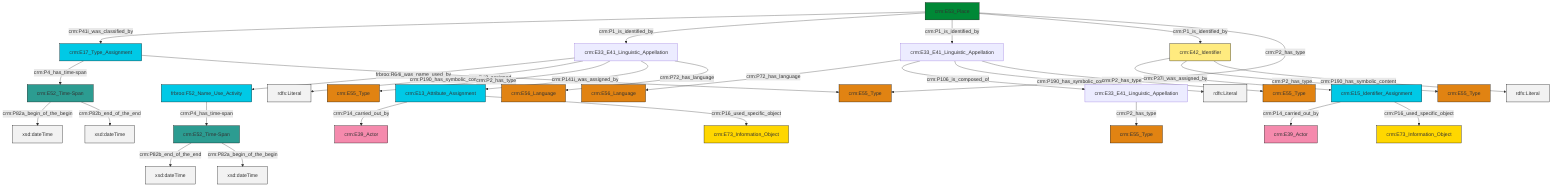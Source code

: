 graph TD
classDef Literal fill:#f2f2f2,stroke:#000000;
classDef CRM_Entity fill:#FFFFFF,stroke:#000000;
classDef Temporal_Entity fill:#00C9E6, stroke:#000000;
classDef Type fill:#E18312, stroke:#000000;
classDef Time-Span fill:#2C9C91, stroke:#000000;
classDef Appellation fill:#FFEB7F, stroke:#000000;
classDef Place fill:#008836, stroke:#000000;
classDef Persistent_Item fill:#B266B2, stroke:#000000;
classDef Conceptual_Object fill:#FFD700, stroke:#000000;
classDef Physical_Thing fill:#D2B48C, stroke:#000000;
classDef Actor fill:#f58aad, stroke:#000000;
classDef PC_Classes fill:#4ce600, stroke:#000000;
classDef Multi fill:#cccccc,stroke:#000000;

4["crm:E33_E41_Linguistic_Appellation"]:::Default -->|frbroo:R64i_was_name_used_by| 5["frbroo:F52_Name_Use_Activity"]:::Temporal_Entity
8["crm:E33_E41_Linguistic_Appellation"]:::Default -->|crm:P72_has_language| 9["crm:E56_Language"]:::Type
10["crm:E52_Time-Span"]:::Time-Span -->|crm:P82a_begin_of_the_begin| 11[xsd:dateTime]:::Literal
8["crm:E33_E41_Linguistic_Appellation"]:::Default -->|crm:P106_is_composed_of| 12["crm:E33_E41_Linguistic_Appellation"]:::Default
6["crm:E15_Identifier_Assignment"]:::Temporal_Entity -->|crm:P14_carried_out_by| 15["crm:E39_Actor"]:::Actor
13["crm:E42_Identifier"]:::Appellation -->|crm:P37i_was_assigned_by| 6["crm:E15_Identifier_Assignment"]:::Temporal_Entity
10["crm:E52_Time-Span"]:::Time-Span -->|crm:P82b_end_of_the_end| 16[xsd:dateTime]:::Literal
20["crm:E17_Type_Assignment"]:::Temporal_Entity -->|crm:P4_has_time-span| 10["crm:E52_Time-Span"]:::Time-Span
21["crm:E52_Time-Span"]:::Time-Span -->|crm:P82b_end_of_the_end| 22[xsd:dateTime]:::Literal
20["crm:E17_Type_Assignment"]:::Temporal_Entity -->|crm:P42_assigned| 29["crm:E55_Type"]:::Type
13["crm:E42_Identifier"]:::Appellation -->|crm:P2_has_type| 0["crm:E55_Type"]:::Type
5["frbroo:F52_Name_Use_Activity"]:::Temporal_Entity -->|crm:P4_has_time-span| 21["crm:E52_Time-Span"]:::Time-Span
4["crm:E33_E41_Linguistic_Appellation"]:::Default -->|crm:P190_has_symbolic_content| 31[rdfs:Literal]:::Literal
6["crm:E15_Identifier_Assignment"]:::Temporal_Entity -->|crm:P16_used_specific_object| 32["crm:E73_Information_Object"]:::Conceptual_Object
36["crm:E53_Place"]:::Place -->|crm:P41i_was_classified_by| 20["crm:E17_Type_Assignment"]:::Temporal_Entity
36["crm:E53_Place"]:::Place -->|crm:P1_is_identified_by| 4["crm:E33_E41_Linguistic_Appellation"]:::Default
4["crm:E33_E41_Linguistic_Appellation"]:::Default -->|crm:P2_has_type| 26["crm:E55_Type"]:::Type
8["crm:E33_E41_Linguistic_Appellation"]:::Default -->|crm:P190_has_symbolic_content| 37[rdfs:Literal]:::Literal
12["crm:E33_E41_Linguistic_Appellation"]:::Default -->|crm:P2_has_type| 42["crm:E55_Type"]:::Type
36["crm:E53_Place"]:::Place -->|crm:P1_is_identified_by| 8["crm:E33_E41_Linguistic_Appellation"]:::Default
36["crm:E53_Place"]:::Place -->|crm:P1_is_identified_by| 13["crm:E42_Identifier"]:::Appellation
39["crm:E13_Attribute_Assignment"]:::Temporal_Entity -->|crm:P14_carried_out_by| 17["crm:E39_Actor"]:::Actor
39["crm:E13_Attribute_Assignment"]:::Temporal_Entity -->|crm:P16_used_specific_object| 2["crm:E73_Information_Object"]:::Conceptual_Object
4["crm:E33_E41_Linguistic_Appellation"]:::Default -->|crm:P141i_was_assigned_by| 39["crm:E13_Attribute_Assignment"]:::Temporal_Entity
13["crm:E42_Identifier"]:::Appellation -->|crm:P190_has_symbolic_content| 49[rdfs:Literal]:::Literal
36["crm:E53_Place"]:::Place -->|crm:P2_has_type| 29["crm:E55_Type"]:::Type
8["crm:E33_E41_Linguistic_Appellation"]:::Default -->|crm:P2_has_type| 45["crm:E55_Type"]:::Type
4["crm:E33_E41_Linguistic_Appellation"]:::Default -->|crm:P72_has_language| 34["crm:E56_Language"]:::Type
21["crm:E52_Time-Span"]:::Time-Span -->|crm:P82a_begin_of_the_begin| 52[xsd:dateTime]:::Literal